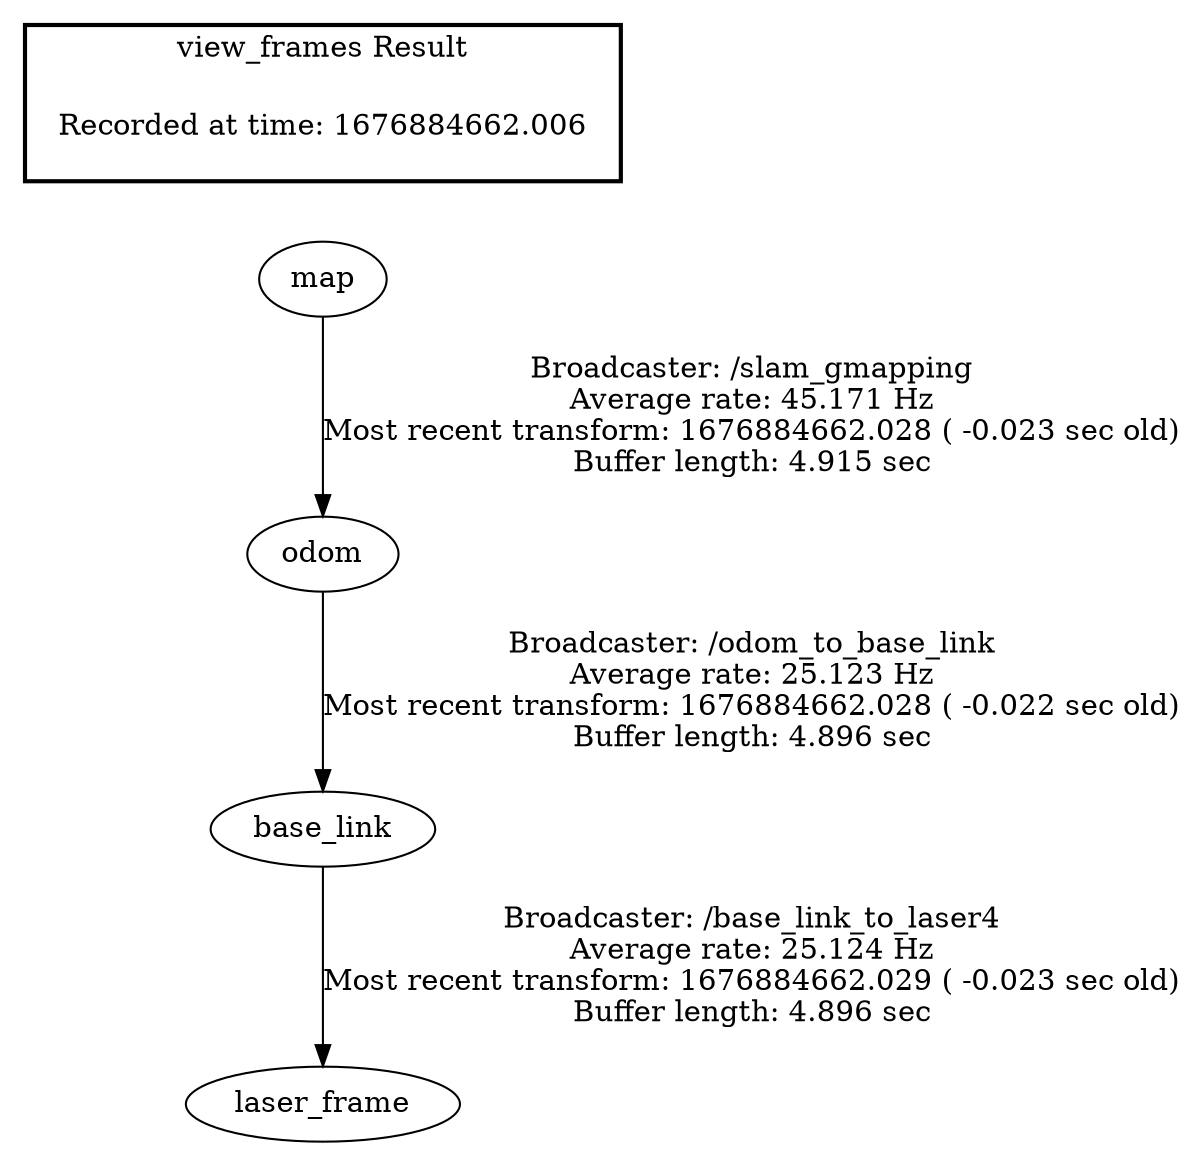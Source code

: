digraph G {
"map" -> "odom"[label="Broadcaster: /slam_gmapping\nAverage rate: 45.171 Hz\nMost recent transform: 1676884662.028 ( -0.023 sec old)\nBuffer length: 4.915 sec\n"];
"odom" -> "base_link"[label="Broadcaster: /odom_to_base_link\nAverage rate: 25.123 Hz\nMost recent transform: 1676884662.028 ( -0.022 sec old)\nBuffer length: 4.896 sec\n"];
"base_link" -> "laser_frame"[label="Broadcaster: /base_link_to_laser4\nAverage rate: 25.124 Hz\nMost recent transform: 1676884662.029 ( -0.023 sec old)\nBuffer length: 4.896 sec\n"];
edge [style=invis];
 subgraph cluster_legend { style=bold; color=black; label ="view_frames Result";
"Recorded at time: 1676884662.006"[ shape=plaintext ] ;
 }->"map";
}